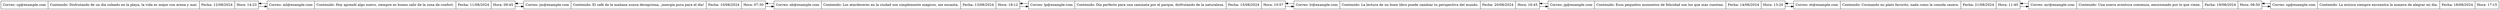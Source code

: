 digraph DoublyLinkedList {
rankdir=LR;
node [shape=record];
node0x222f4d07fc0 [label="{Correo: cg@example.com | Contenido: Disfrutando de un día soleado en la playa, la vida es mejor con arena y mar. | Fecha: 12/08/2024 | Hora: 14:23}"];
node0x222f4d07fc0 -> node0x222f92ebf50;
node0x222f92ebf50 -> node0x222f4d07fc0;
node0x222f92ebf50 [label="{Correo: ml@example.com | Contenido: Hoy aprendí algo nuevo, siempre es bueno salir de la zona de confort. | Fecha: 11/08/2024 | Hora: 09:45}"];
node0x222f92ebf50 -> node0x222f92eca50;
node0x222f92eca50 -> node0x222f92ebf50;
node0x222f92eca50 [label="{Correo: jm@example.com | Contenido: El café de la mañana nunca decepciona, ¡energía pura para el día! | Fecha: 10/08/2024 | Hora: 07:30}"];
node0x222f92eca50 -> node0x222f92ec630;
node0x222f92ec630 -> node0x222f92eca50;
node0x222f92ec630 [label="{Correo: ah@example.com | Contenido: Los atardeceres en la ciudad son simplemente mágicos, me encanta. | Fecha: 13/08/2024 | Hora: 18:12}"];
node0x222f92ec630 -> node0x222f92ecbb0;
node0x222f92ecbb0 -> node0x222f92ec630;
node0x222f92ecbb0 [label="{Correo: lp@example.com | Contenido: Día perfecto para una caminata por el parque, disfrutando de la naturaleza. | Fecha: 15/08/2024 | Hora: 10:57}"];
node0x222f92ecbb0 -> node0x222f92ecf20;
node0x222f92ecf20 -> node0x222f92ecbb0;
node0x222f92ecf20 [label="{Correo: lr@example.com | Contenido: La lectura de un buen libro puede cambiar tu perspectiva del mundo. | Fecha: 20/08/2024 | Hora: 16:45}"];
node0x222f92ecf20 -> node0x222f92ed080;
node0x222f92ed080 -> node0x222f92ecf20;
node0x222f92ed080 [label="{Correo: jg@example.com | Contenido: Esos pequeños momentos de felicidad son los que más cuentan. | Fecha: 14/08/2024 | Hora: 13:20}"];
node0x222f92ed080 -> node0x222f92ed130;
node0x222f92ed130 -> node0x222f92ed080;
node0x222f92ed130 [label="{Correo: et@example.com | Contenido: Cocinando mi plato favorito, nada como la comida casera. | Fecha: 21/08/2024 | Hora: 11:40}"];
node0x222f92ed130 -> node0x222f4ccb1b0;
node0x222f4ccb1b0 -> node0x222f92ed130;
node0x222f4ccb1b0 [label="{Correo: mr@example.com | Contenido: Una nueva aventura comienza, emocionado por lo que viene. | Fecha: 19/08/2024 | Hora: 08:50}"];
node0x222f4ccb1b0 -> node0x222f4c905d0;
node0x222f4c905d0 -> node0x222f4ccb1b0;
node0x222f4c905d0 [label="{Correo: sg@example.com | Contenido: La música siempre encuentra la manera de alegrar mi día. | Fecha: 18/08/2024 | Hora: 17:15}"];
}
